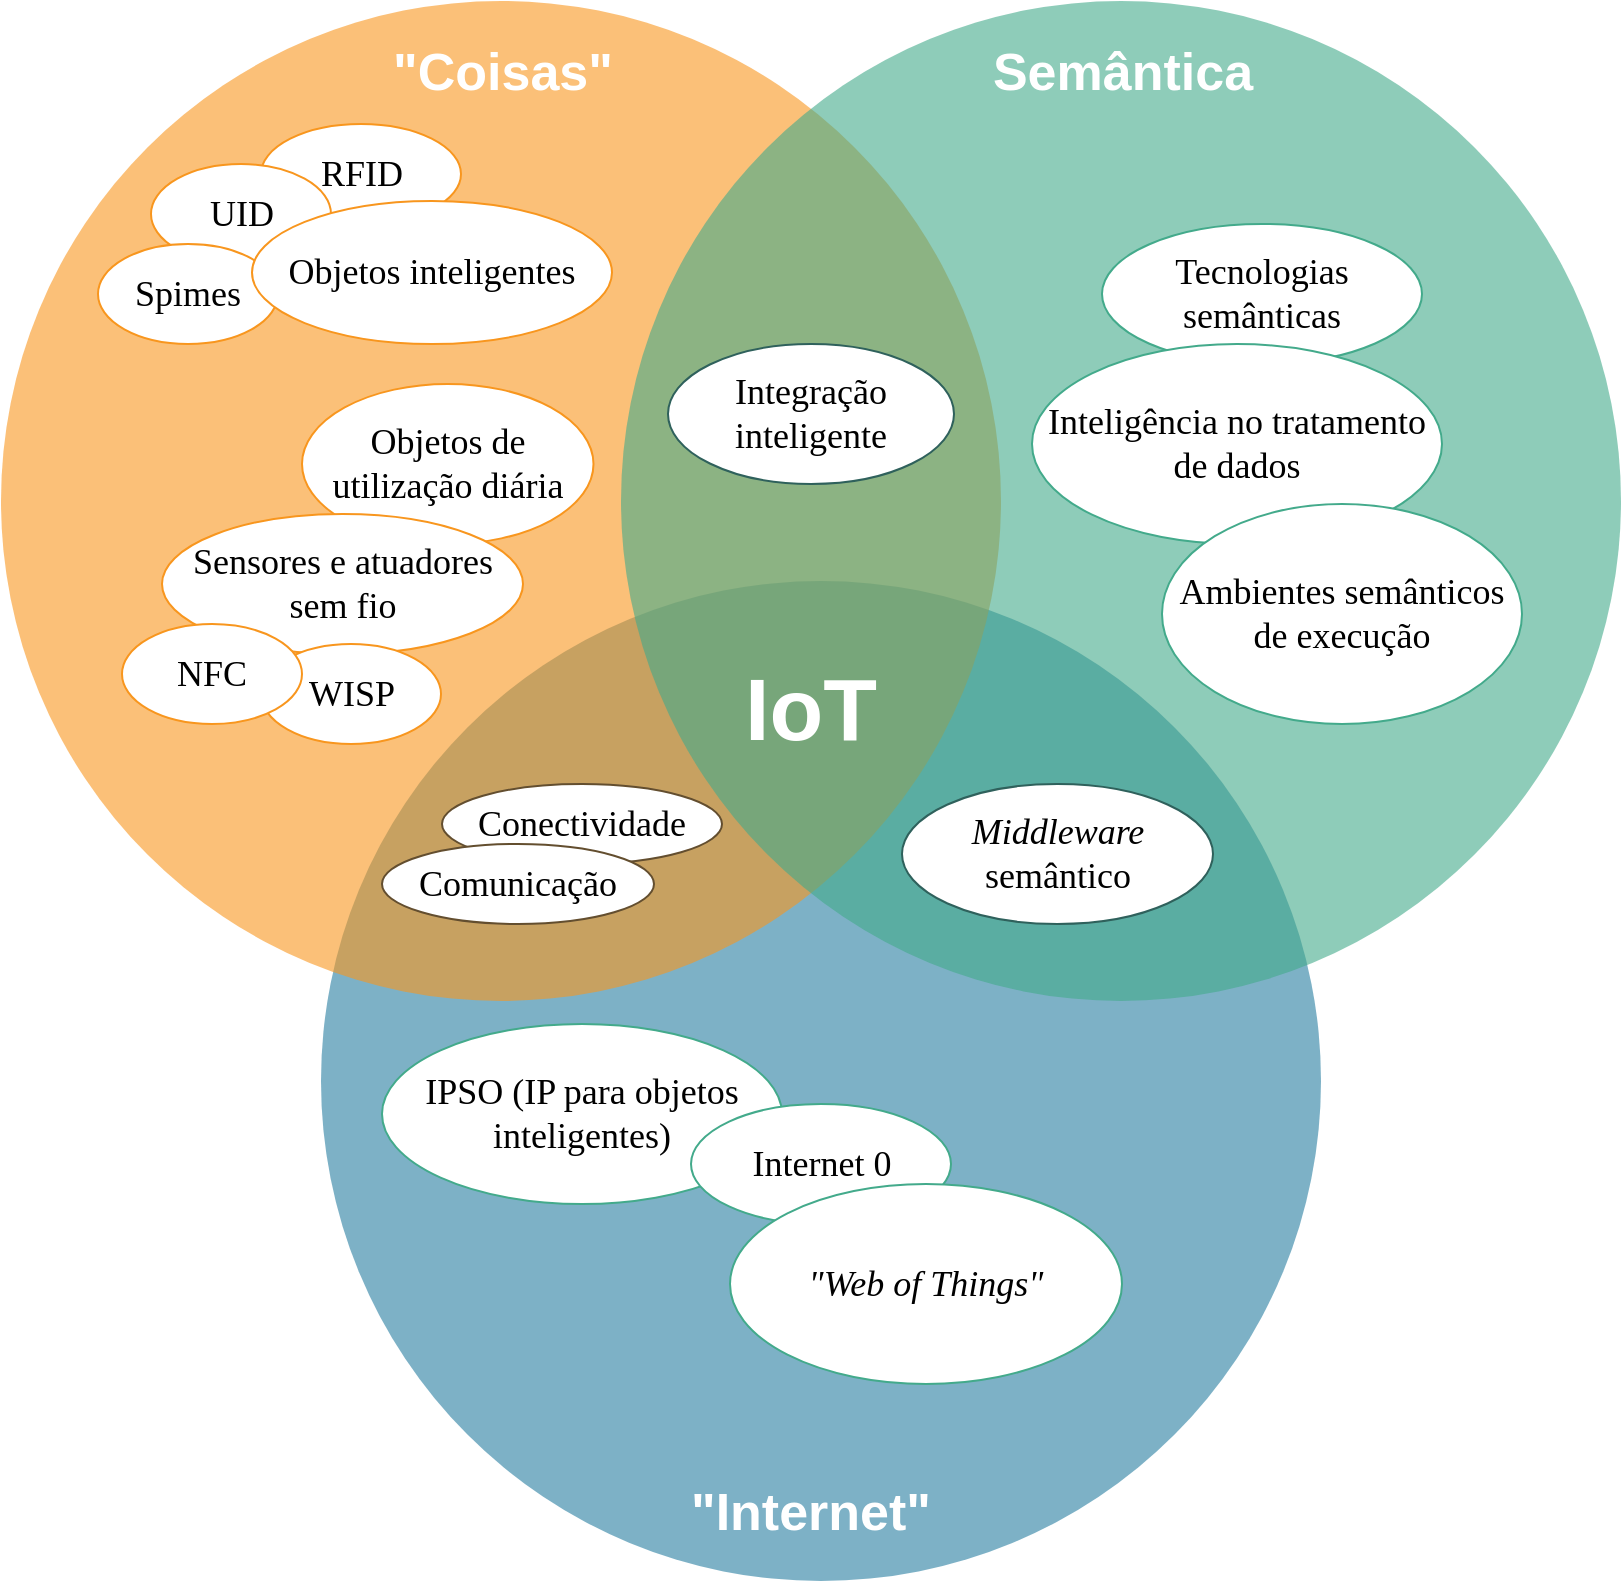 <mxfile version="21.1.2" type="device">
  <diagram id="3228e29e-7158-1315-38df-8450db1d8a1d" name="Page-1">
    <mxGraphModel dx="2390" dy="1458" grid="1" gridSize="10" guides="1" tooltips="1" connect="1" arrows="1" fold="1" page="1" pageScale="1" pageWidth="1169" pageHeight="827" background="none" math="0" shadow="0">
      <root>
        <mxCell id="0" />
        <mxCell id="1" parent="0" />
        <mxCell id="21531" value="" style="ellipse;fillColor=#277DA1;opacity=60;strokeColor=none;html=1;fontColor=#FFFFFF;" parent="1" vertex="1">
          <mxGeometry x="339.5" y="308.5" width="500" height="500" as="geometry" />
        </mxCell>
        <mxCell id="21532" value="" style="ellipse;fillColor=#F8961E;opacity=60;strokeColor=none;html=1;fontColor=#FFFFFF;" parent="1" vertex="1">
          <mxGeometry x="179.5" y="18.5" width="500" height="500" as="geometry" />
        </mxCell>
        <mxCell id="21533" value="" style="ellipse;fillColor=#43AA8B;opacity=60;strokeColor=none;html=1;fontColor=#FFFFFF;" parent="1" vertex="1">
          <mxGeometry x="489.5" y="18.5" width="500" height="500" as="geometry" />
        </mxCell>
        <mxCell id="21534" value="&lt;span style=&quot;font-size: 26px;&quot;&gt;&quot;Coisas&quot;&lt;/span&gt;" style="text;fontSize=26;align=center;verticalAlign=middle;html=1;fontColor=#FFFFFF;fontFamily=Helvetica;fontStyle=1" parent="1" vertex="1">
          <mxGeometry x="334.5" y="18.5" width="190" height="70" as="geometry" />
        </mxCell>
        <mxCell id="21535" value="&lt;span style=&quot;font-size: 26px;&quot;&gt;Semântica&lt;/span&gt;" style="text;fontSize=26;align=center;verticalAlign=middle;html=1;fontColor=#FFFFFF;fontFamily=Helvetica;fontStyle=1" parent="1" vertex="1">
          <mxGeometry x="644.5" y="18.5" width="190" height="70" as="geometry" />
        </mxCell>
        <mxCell id="21536" value="&lt;span style=&quot;font-size: 26px;&quot;&gt;&quot;Internet&quot;&lt;/span&gt;" style="text;fontSize=26;align=center;verticalAlign=middle;html=1;fontColor=#FFFFFF;fontFamily=Helvetica;fontStyle=1" parent="1" vertex="1">
          <mxGeometry x="489.25" y="738.5" width="190" height="70" as="geometry" />
        </mxCell>
        <mxCell id="21540" value="&lt;span&gt;&lt;font style=&quot;font-size: 44px;&quot;&gt;IoT&lt;/font&gt;&lt;/span&gt;" style="text;align=center;html=1;fontColor=#FFFFFF;fontSize=16;strokeColor=none;fontStyle=1;fontFamily=Helvetica;" parent="1" vertex="1">
          <mxGeometry x="544" y="340" width="80.5" height="60" as="geometry" />
        </mxCell>
        <mxCell id="K1vJpyjOpzzqGWFiFT8--21540" value="RFID" style="ellipse;whiteSpace=wrap;html=1;strokeColor=#F8961E;fontSize=18;fontFamily=Garamond;" parent="1" vertex="1">
          <mxGeometry x="309.5" y="80" width="100" height="50" as="geometry" />
        </mxCell>
        <mxCell id="K1vJpyjOpzzqGWFiFT8--21541" value="UID" style="ellipse;whiteSpace=wrap;html=1;strokeColor=#F8961E;fontSize=18;fontFamily=Garamond;" parent="1" vertex="1">
          <mxGeometry x="254.5" y="100" width="90" height="50" as="geometry" />
        </mxCell>
        <mxCell id="K1vJpyjOpzzqGWFiFT8--21542" value="Spimes" style="ellipse;whiteSpace=wrap;html=1;strokeColor=#F8961E;fontSize=18;fontFamily=Garamond;" parent="1" vertex="1">
          <mxGeometry x="228" y="140" width="90" height="50" as="geometry" />
        </mxCell>
        <mxCell id="K1vJpyjOpzzqGWFiFT8--21543" value="Objetos inteligentes" style="ellipse;whiteSpace=wrap;html=1;strokeColor=#F8961E;fontSize=18;fontFamily=Garamond;" parent="1" vertex="1">
          <mxGeometry x="305" y="118.5" width="180" height="71.5" as="geometry" />
        </mxCell>
        <mxCell id="K1vJpyjOpzzqGWFiFT8--21548" value="Objetos de utilização diária" style="ellipse;whiteSpace=wrap;html=1;strokeColor=#F8961E;fontSize=18;fontFamily=Garamond;" parent="1" vertex="1">
          <mxGeometry x="330" y="210" width="145.75" height="80" as="geometry" />
        </mxCell>
        <mxCell id="K1vJpyjOpzzqGWFiFT8--21545" value="Sensores e atuadores sem fio" style="ellipse;whiteSpace=wrap;html=1;strokeColor=#F8961E;fontSize=18;fontFamily=Garamond;" parent="1" vertex="1">
          <mxGeometry x="260" y="275" width="180.5" height="70" as="geometry" />
        </mxCell>
        <mxCell id="K1vJpyjOpzzqGWFiFT8--21547" value="WISP" style="ellipse;whiteSpace=wrap;html=1;strokeColor=#F8961E;fontSize=18;fontFamily=Garamond;" parent="1" vertex="1">
          <mxGeometry x="309.5" y="340" width="90" height="50" as="geometry" />
        </mxCell>
        <mxCell id="K1vJpyjOpzzqGWFiFT8--21546" value="NFC" style="ellipse;whiteSpace=wrap;html=1;strokeColor=#F8961E;fontSize=18;fontFamily=Garamond;" parent="1" vertex="1">
          <mxGeometry x="240" y="330" width="90" height="50" as="geometry" />
        </mxCell>
        <mxCell id="K1vJpyjOpzzqGWFiFT8--21550" value="Conectividade" style="ellipse;whiteSpace=wrap;html=1;strokeColor=#634E2F;fontSize=18;fontFamily=Garamond;" parent="1" vertex="1">
          <mxGeometry x="400" y="410" width="140" height="40" as="geometry" />
        </mxCell>
        <mxCell id="K1vJpyjOpzzqGWFiFT8--21551" value="Comunicação" style="ellipse;whiteSpace=wrap;html=1;strokeColor=#634E2F;fontSize=18;fontFamily=Garamond;" parent="1" vertex="1">
          <mxGeometry x="370" y="440" width="136" height="40" as="geometry" />
        </mxCell>
        <mxCell id="K1vJpyjOpzzqGWFiFT8--21553" value="&lt;i style=&quot;border-color: var(--border-color);&quot;&gt;Middleware&lt;br&gt;&lt;/i&gt;semântico" style="ellipse;whiteSpace=wrap;html=1;strokeColor=#2F615C;fontSize=18;fontFamily=Garamond;" parent="1" vertex="1">
          <mxGeometry x="630" y="410" width="155.5" height="70" as="geometry" />
        </mxCell>
        <mxCell id="K1vJpyjOpzzqGWFiFT8--21554" value="Integração inteligente" style="ellipse;whiteSpace=wrap;html=1;strokeColor=#2F615C;fontSize=18;fontFamily=Garamond;" parent="1" vertex="1">
          <mxGeometry x="513" y="190" width="143" height="70" as="geometry" />
        </mxCell>
        <mxCell id="K1vJpyjOpzzqGWFiFT8--21555" value="Tecnologias semânticas" style="ellipse;whiteSpace=wrap;html=1;strokeColor=#43AA8B;fontSize=18;fontFamily=Garamond;" parent="1" vertex="1">
          <mxGeometry x="730" y="130" width="160" height="70" as="geometry" />
        </mxCell>
        <mxCell id="K1vJpyjOpzzqGWFiFT8--21556" value="Inteligência no tratamento de dados" style="ellipse;whiteSpace=wrap;html=1;strokeColor=#43AA8B;fontSize=18;fontFamily=Garamond;" parent="1" vertex="1">
          <mxGeometry x="695" y="190" width="205" height="100" as="geometry" />
        </mxCell>
        <mxCell id="K1vJpyjOpzzqGWFiFT8--21557" value="Ambientes semânticos de execução" style="ellipse;whiteSpace=wrap;html=1;strokeColor=#43AA8B;fontSize=18;fontFamily=Garamond;" parent="1" vertex="1">
          <mxGeometry x="760" y="270" width="180" height="110" as="geometry" />
        </mxCell>
        <mxCell id="K1vJpyjOpzzqGWFiFT8--21558" value="IPSO (IP para objetos inteligentes)" style="ellipse;whiteSpace=wrap;html=1;strokeColor=#43AA8B;fontSize=18;fontFamily=Garamond;" parent="1" vertex="1">
          <mxGeometry x="370" y="530" width="200" height="90" as="geometry" />
        </mxCell>
        <mxCell id="K1vJpyjOpzzqGWFiFT8--21559" value="Internet 0" style="ellipse;whiteSpace=wrap;html=1;strokeColor=#43AA8B;fontSize=18;fontFamily=Garamond;" parent="1" vertex="1">
          <mxGeometry x="524.5" y="570" width="130" height="60" as="geometry" />
        </mxCell>
        <mxCell id="K1vJpyjOpzzqGWFiFT8--21560" value="&lt;i&gt;&quot;Web of Things&quot;&lt;/i&gt;" style="ellipse;whiteSpace=wrap;html=1;strokeColor=#43AA8B;fontSize=18;fontFamily=Garamond;" parent="1" vertex="1">
          <mxGeometry x="544" y="610" width="196" height="100" as="geometry" />
        </mxCell>
      </root>
    </mxGraphModel>
  </diagram>
</mxfile>
